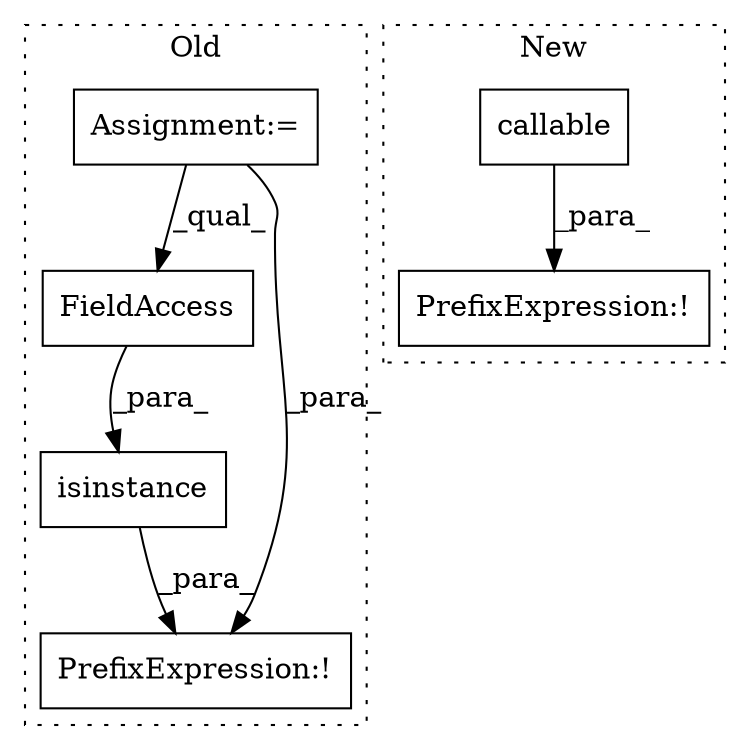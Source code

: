 digraph G {
subgraph cluster0 {
1 [label="isinstance" a="32" s="8230,8271" l="11,1" shape="box"];
3 [label="FieldAccess" a="22" s="8251" l="20" shape="box"];
4 [label="Assignment:=" a="7" s="7857" l="11" shape="box"];
5 [label="PrefixExpression:!" a="38" s="8229" l="1" shape="box"];
label = "Old";
style="dotted";
}
subgraph cluster1 {
2 [label="callable" a="32" s="8659,8679" l="9,1" shape="box"];
6 [label="PrefixExpression:!" a="38" s="8658" l="1" shape="box"];
label = "New";
style="dotted";
}
1 -> 5 [label="_para_"];
2 -> 6 [label="_para_"];
3 -> 1 [label="_para_"];
4 -> 5 [label="_para_"];
4 -> 3 [label="_qual_"];
}